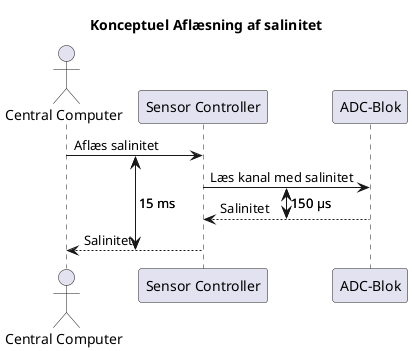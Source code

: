 @startuml SensorKonceptuelSekvens
!pragma teoz true

title "Konceptuel Aflæsning af salinitet"

actor "Central Computer" as CC
participant "Sensor Controller" as SC
participant "ADC-Blok" as ADC

{start_com} CC -> SC : Aflæs salinitet
{read_start} SC -> ADC: Læs kanal med salinitet
{read_slut} ADC --> SC: Salinitet
{end_com} SC --> CC: Salinitet


{start_com} <-> {end_com}: 15 ms
{read_start} <-> {read_slut}: 150 µs
@enduml
